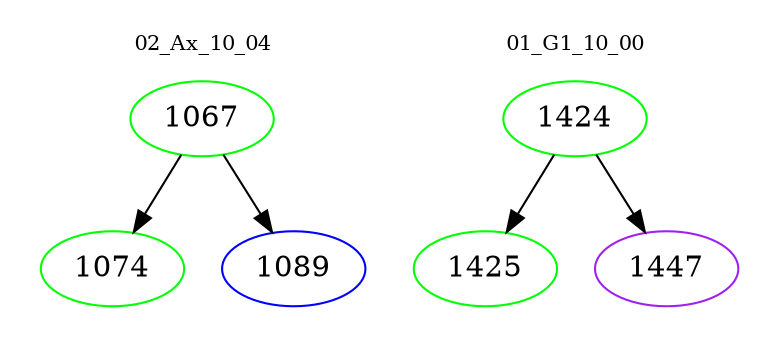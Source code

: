 digraph{
subgraph cluster_0 {
color = white
label = "02_Ax_10_04";
fontsize=10;
T0_1067 [label="1067", color="green"]
T0_1067 -> T0_1074 [color="black"]
T0_1074 [label="1074", color="green"]
T0_1067 -> T0_1089 [color="black"]
T0_1089 [label="1089", color="blue"]
}
subgraph cluster_1 {
color = white
label = "01_G1_10_00";
fontsize=10;
T1_1424 [label="1424", color="green"]
T1_1424 -> T1_1425 [color="black"]
T1_1425 [label="1425", color="green"]
T1_1424 -> T1_1447 [color="black"]
T1_1447 [label="1447", color="purple"]
}
}
